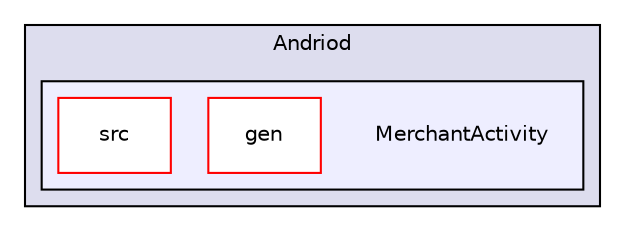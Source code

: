 digraph "Andriod/MerchantActivity" {
  compound=true
  node [ fontsize="10", fontname="Helvetica"];
  edge [ labelfontsize="10", labelfontname="Helvetica"];
  subgraph clusterdir_350d3b1b3e1360333aab8fe24ffceff6 {
    graph [ bgcolor="#ddddee", pencolor="black", label="Andriod" fontname="Helvetica", fontsize="10", URL="dir_350d3b1b3e1360333aab8fe24ffceff6.html"]
  subgraph clusterdir_8c367956f3fe44b3595d7f0c900e1373 {
    graph [ bgcolor="#eeeeff", pencolor="black", label="" URL="dir_8c367956f3fe44b3595d7f0c900e1373.html"];
    dir_8c367956f3fe44b3595d7f0c900e1373 [shape=plaintext label="MerchantActivity"];
    dir_50ec081101ffee76f0c7f9d375ce498b [shape=box label="gen" color="red" fillcolor="white" style="filled" URL="dir_50ec081101ffee76f0c7f9d375ce498b.html"];
    dir_61fb84135963f791caf18aaf15364cd6 [shape=box label="src" color="red" fillcolor="white" style="filled" URL="dir_61fb84135963f791caf18aaf15364cd6.html"];
  }
  }
}
